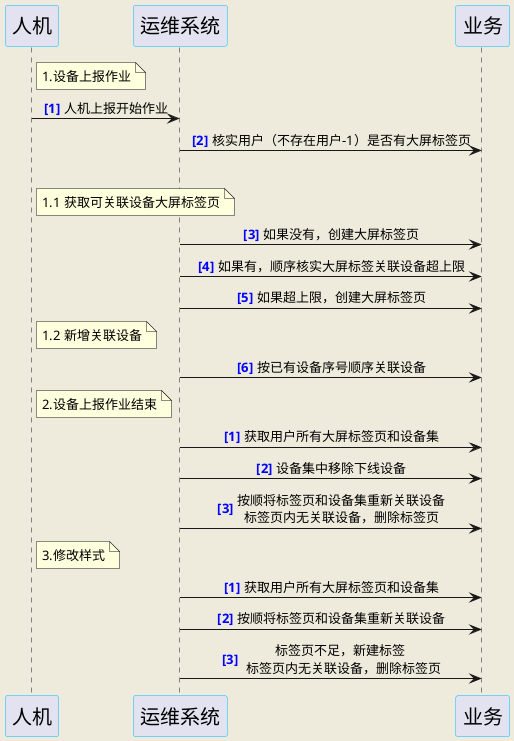 @startuml
skinparam backgroundColor #EEEBDC

skinparam sequenceMessageAlign center
'skinparam monochrome reverse
skinparam sequence {
ParticipantBorderColor DeepSkyBlue
'ParticipantBackgroundColor DodgerBlue
ParticipantFontSize 20
'ParticipantFontColor #A9DCDF
}

participant "人机" as robot
participant "运维系统" as omsys
participant "业务" as task
autonumber "<font color=blue><b>[###]"

note right of robot : 1.设备上报作业

robot -> omsys: 人机上报开始作业

omsys -> task: 核实用户（不存在用户-1）是否有大屏标签页

'autonumber stop
|||
'autonumber "<b>(###)"

note right of robot : 1.1 获取可关联设备大屏标签页

omsys -> task: 如果没有，创建大屏标签页

omsys -> task: 如果有，顺序核实大屏标签关联设备超上限

omsys -> task: 如果超上限，创建大屏标签页

note right of robot : 1.2 新增关联设备

omsys -> task: 按已有设备序号顺序关联设备


note right of robot : 2.设备上报作业结束
autonumber "<font color=blue><b>[###]"

omsys -> task : 获取用户所有大屏标签页和设备集

omsys -> task : 设备集中移除下线设备

omsys -> task : 按顺将标签页和设备集重新关联设备\n标签页内无关联设备，删除标签页


note right of robot : 3.修改样式
autonumber "<font color=blue><b>[###]"

omsys -> task : 获取用户所有大屏标签页和设备集

omsys -> task : 按顺将标签页和设备集重新关联设备

omsys -> task : 标签页不足，新建标签 \n 标签页内无关联设备，删除标签页



@enduml